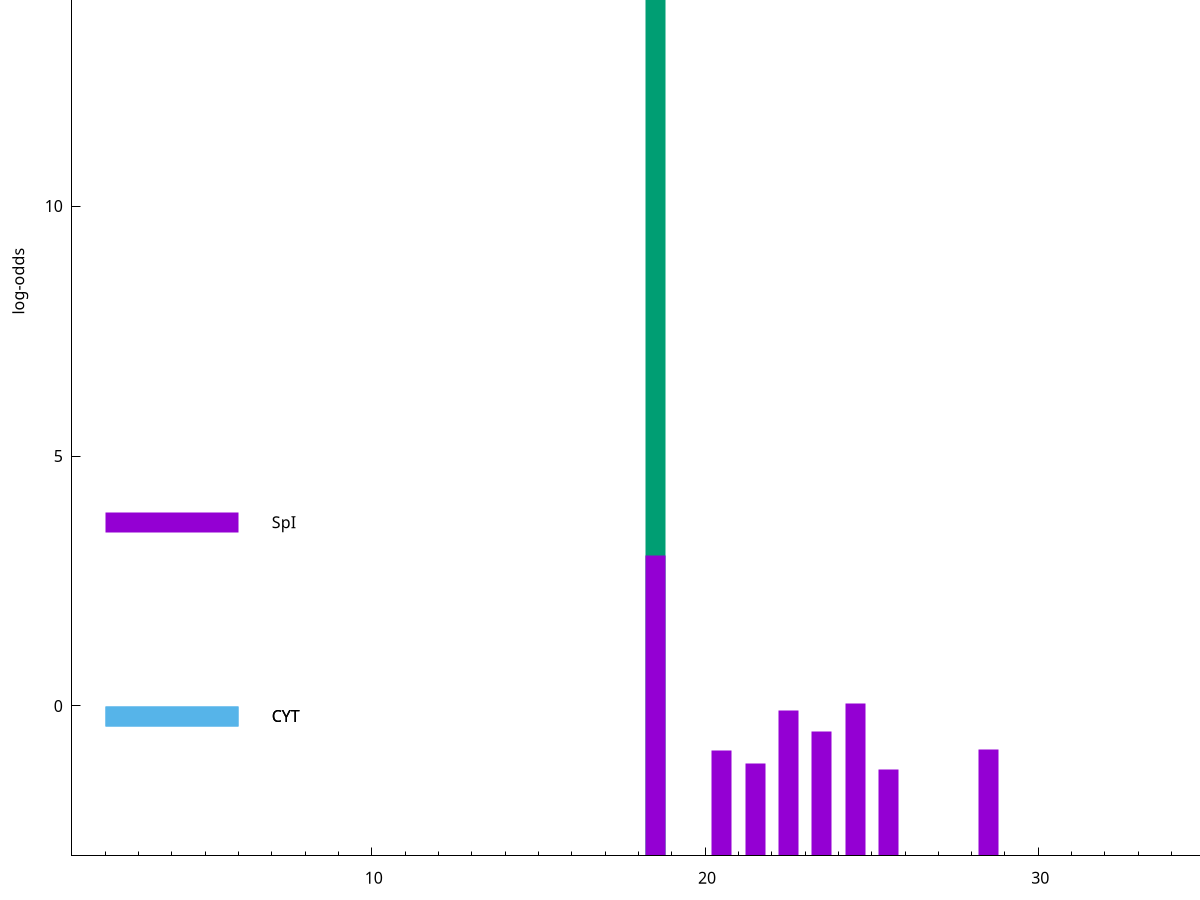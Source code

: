 set title "LipoP predictions for SRR5666568.gff"
set size 2., 1.4
set xrange [1:70] 
set mxtics 10
set yrange [-3:20]
set y2range [0:23]
set ylabel "log-odds"
set term postscript eps color solid "Helvetica" 30
set output "SRR5666568.gff155.eps"
set arrow from 2,16.7354 to 6,16.7354 nohead lt 2 lw 20
set label "SpII" at 7,16.7354
set arrow from 2,3.6737 to 6,3.6737 nohead lt 1 lw 20
set label "SpI" at 7,3.6737
set arrow from 2,-0.200913 to 6,-0.200913 nohead lt 3 lw 20
set label "CYT" at 7,-0.200913
set arrow from 2,-0.200913 to 6,-0.200913 nohead lt 3 lw 20
set label "CYT" at 7,-0.200913
set arrow from 2,16.7354 to 6,16.7354 nohead lt 2 lw 20
set label "SpII" at 7,16.7354
# NOTE: The scores below are the log-odds scores with the threshold
# NOTE: subtracted (a hack to make gnuplot make the histogram all
# NOTE: look nice).
plot "-" axes x1y2 title "" with impulses lt 2 lw 20, "-" axes x1y2 title "" with impulses lt 1 lw 20
18.500000 19.735400
e
18.500000 6.009640
24.500000 3.047329
22.500000 2.904473
23.500000 2.480069
28.500000 2.121157
20.500000 2.100954
21.500000 1.850110
25.500000 1.736110
e
exit
